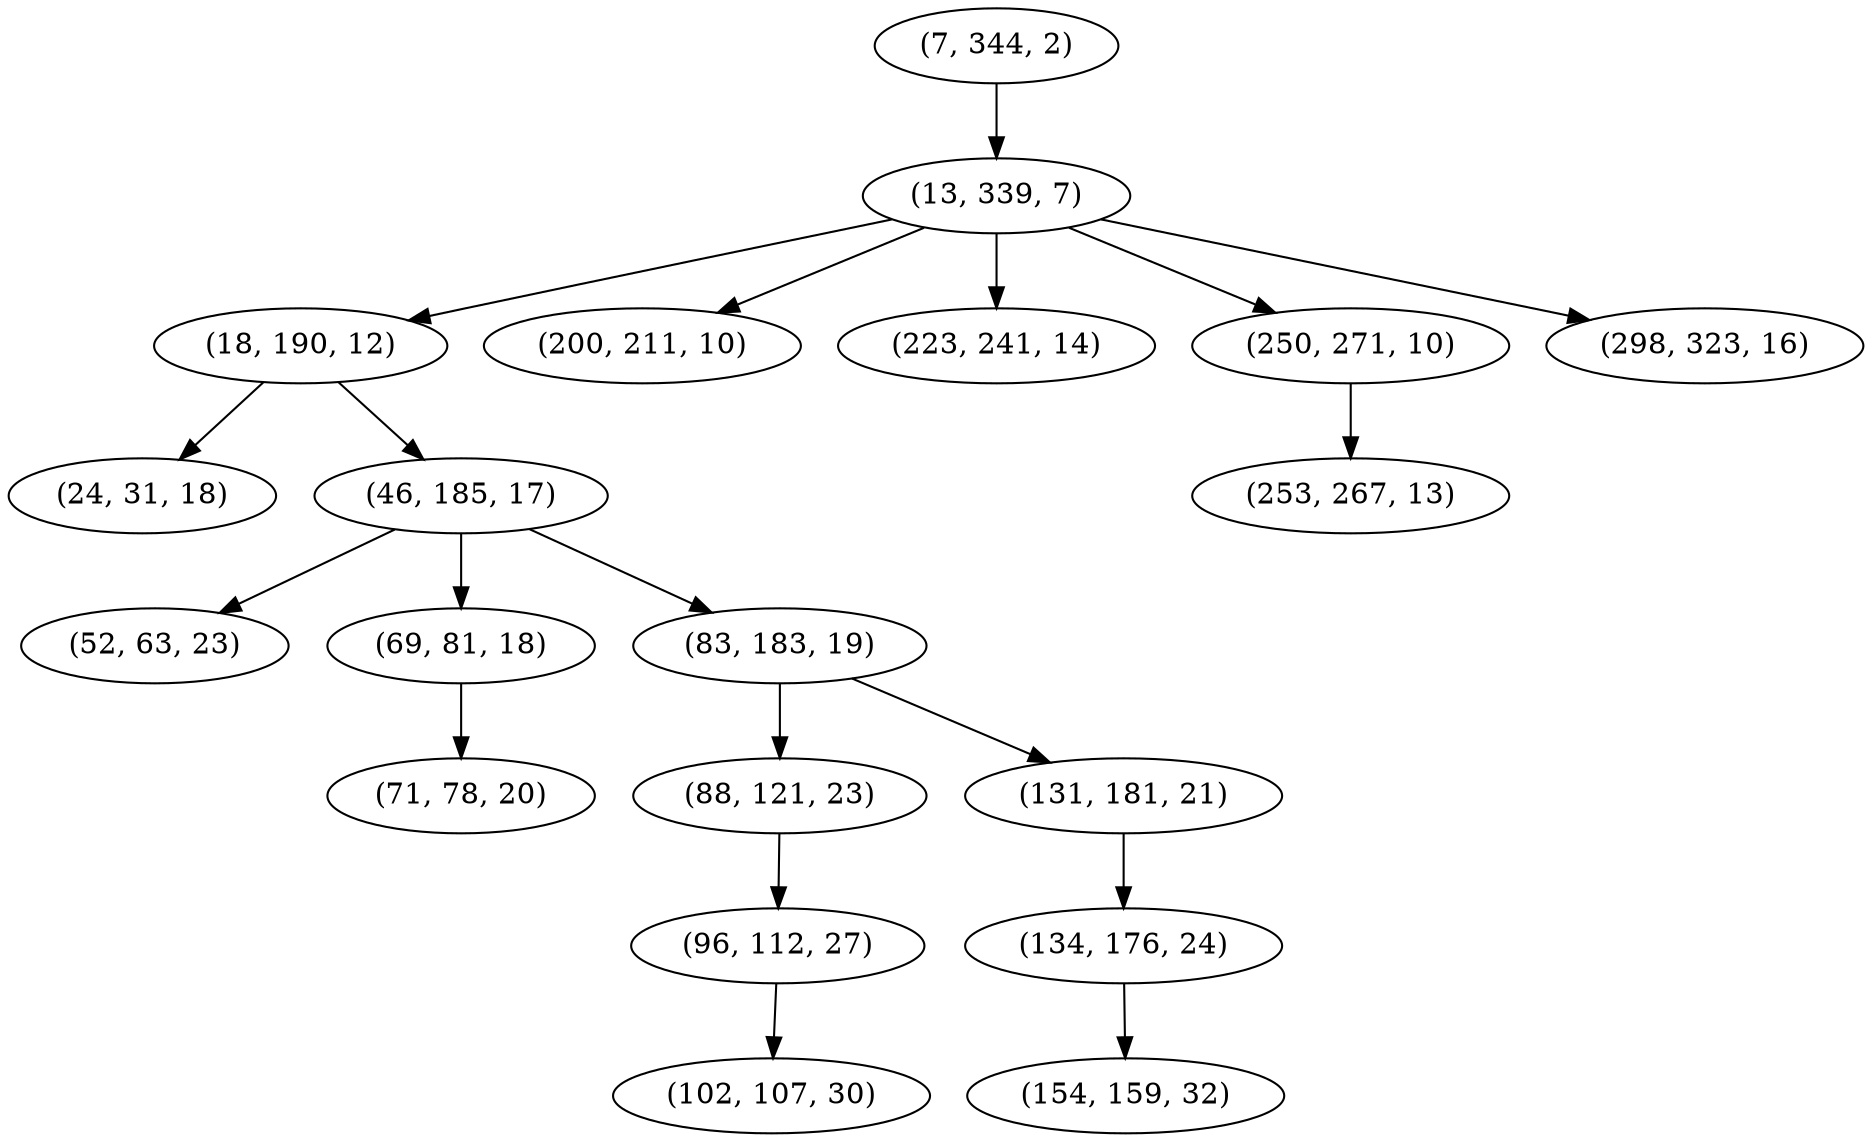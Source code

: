 digraph tree {
    "(7, 344, 2)";
    "(13, 339, 7)";
    "(18, 190, 12)";
    "(24, 31, 18)";
    "(46, 185, 17)";
    "(52, 63, 23)";
    "(69, 81, 18)";
    "(71, 78, 20)";
    "(83, 183, 19)";
    "(88, 121, 23)";
    "(96, 112, 27)";
    "(102, 107, 30)";
    "(131, 181, 21)";
    "(134, 176, 24)";
    "(154, 159, 32)";
    "(200, 211, 10)";
    "(223, 241, 14)";
    "(250, 271, 10)";
    "(253, 267, 13)";
    "(298, 323, 16)";
    "(7, 344, 2)" -> "(13, 339, 7)";
    "(13, 339, 7)" -> "(18, 190, 12)";
    "(13, 339, 7)" -> "(200, 211, 10)";
    "(13, 339, 7)" -> "(223, 241, 14)";
    "(13, 339, 7)" -> "(250, 271, 10)";
    "(13, 339, 7)" -> "(298, 323, 16)";
    "(18, 190, 12)" -> "(24, 31, 18)";
    "(18, 190, 12)" -> "(46, 185, 17)";
    "(46, 185, 17)" -> "(52, 63, 23)";
    "(46, 185, 17)" -> "(69, 81, 18)";
    "(46, 185, 17)" -> "(83, 183, 19)";
    "(69, 81, 18)" -> "(71, 78, 20)";
    "(83, 183, 19)" -> "(88, 121, 23)";
    "(83, 183, 19)" -> "(131, 181, 21)";
    "(88, 121, 23)" -> "(96, 112, 27)";
    "(96, 112, 27)" -> "(102, 107, 30)";
    "(131, 181, 21)" -> "(134, 176, 24)";
    "(134, 176, 24)" -> "(154, 159, 32)";
    "(250, 271, 10)" -> "(253, 267, 13)";
}
